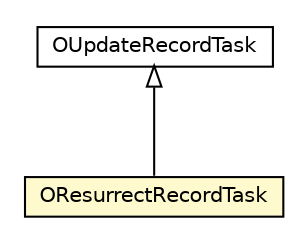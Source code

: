 #!/usr/local/bin/dot
#
# Class diagram 
# Generated by UMLGraph version R5_6-24-gf6e263 (http://www.umlgraph.org/)
#

digraph G {
	edge [fontname="Helvetica",fontsize=10,labelfontname="Helvetica",labelfontsize=10];
	node [fontname="Helvetica",fontsize=10,shape=plaintext];
	nodesep=0.25;
	ranksep=0.5;
	// com.orientechnologies.orient.server.distributed.impl.task.OResurrectRecordTask
	c5604216 [label=<<table title="com.orientechnologies.orient.server.distributed.impl.task.OResurrectRecordTask" border="0" cellborder="1" cellspacing="0" cellpadding="2" port="p" bgcolor="lemonChiffon" href="./OResurrectRecordTask.html">
		<tr><td><table border="0" cellspacing="0" cellpadding="1">
<tr><td align="center" balign="center"> OResurrectRecordTask </td></tr>
		</table></td></tr>
		</table>>, URL="./OResurrectRecordTask.html", fontname="Helvetica", fontcolor="black", fontsize=10.0];
	// com.orientechnologies.orient.server.distributed.impl.task.OUpdateRecordTask
	c5604238 [label=<<table title="com.orientechnologies.orient.server.distributed.impl.task.OUpdateRecordTask" border="0" cellborder="1" cellspacing="0" cellpadding="2" port="p" href="./OUpdateRecordTask.html">
		<tr><td><table border="0" cellspacing="0" cellpadding="1">
<tr><td align="center" balign="center"> OUpdateRecordTask </td></tr>
		</table></td></tr>
		</table>>, URL="./OUpdateRecordTask.html", fontname="Helvetica", fontcolor="black", fontsize=10.0];
	//com.orientechnologies.orient.server.distributed.impl.task.OResurrectRecordTask extends com.orientechnologies.orient.server.distributed.impl.task.OUpdateRecordTask
	c5604238:p -> c5604216:p [dir=back,arrowtail=empty];
}

